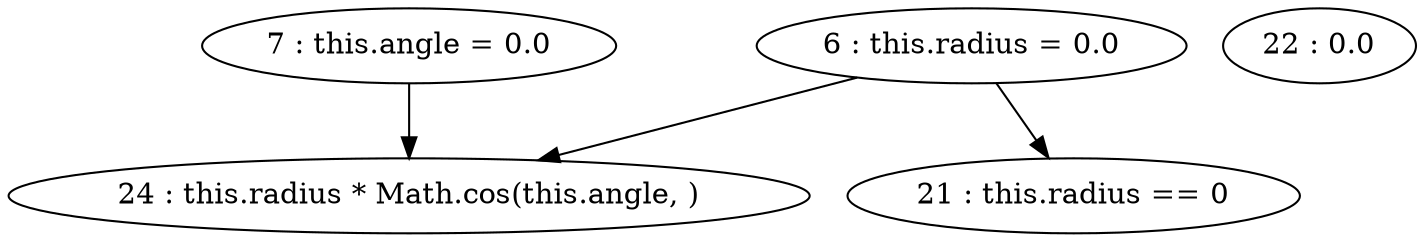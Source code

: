digraph G {
"6 : this.radius = 0.0"
"6 : this.radius = 0.0" -> "24 : this.radius * Math.cos(this.angle, )"
"6 : this.radius = 0.0" -> "21 : this.radius == 0"
"7 : this.angle = 0.0"
"7 : this.angle = 0.0" -> "24 : this.radius * Math.cos(this.angle, )"
"21 : this.radius == 0"
"22 : 0.0"
"24 : this.radius * Math.cos(this.angle, )"
}